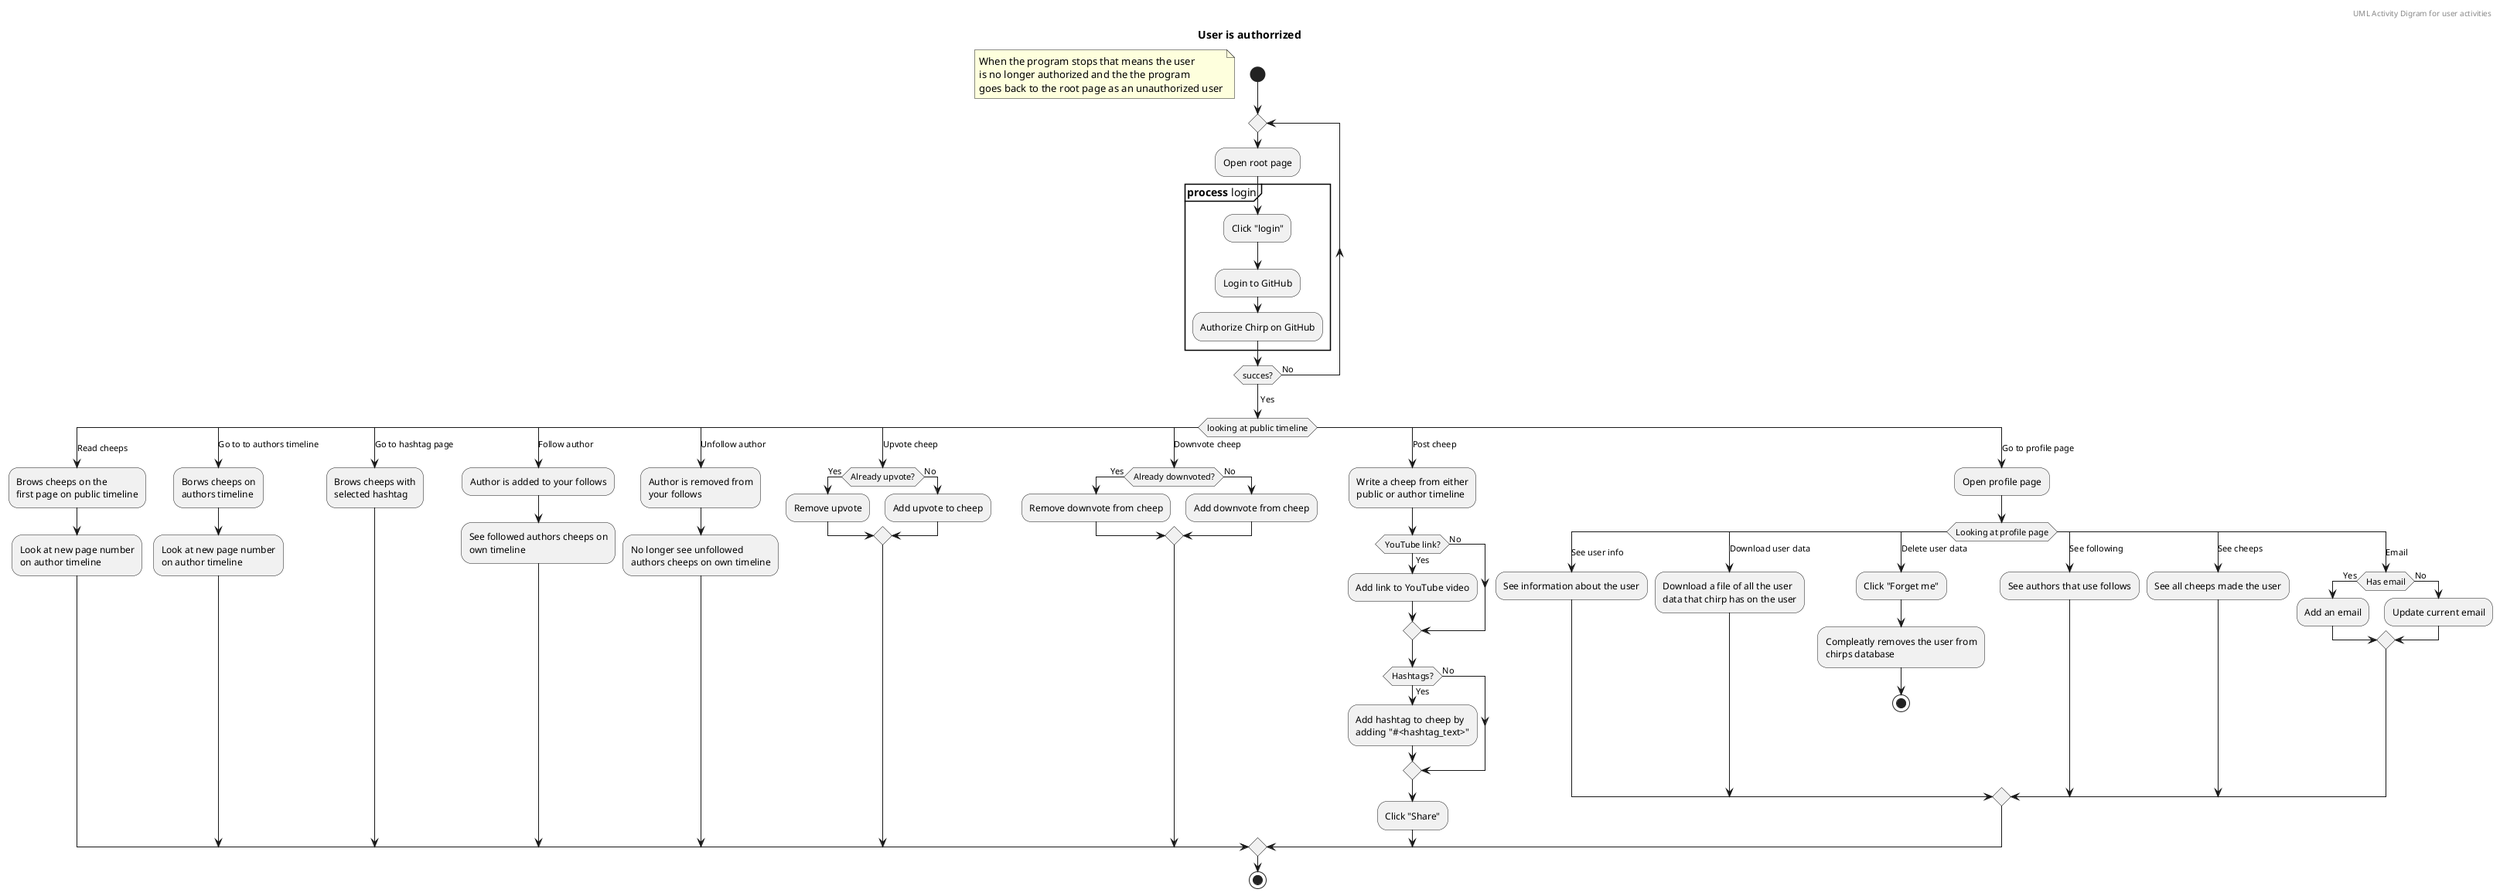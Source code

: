 @startuml user_activities_digram_authorized
header UML Activity Digram for user activities
title User is authorrized
start
floating note left: When the program stops that means the user\nis no longer authorized and the the program\ngoes back to the root page as an unauthorized user
repeat
    :Open root page;
    partition "**process** login" {
        :Click "login";
        :Login to GitHub;
        :Authorize Chirp on GitHub;
}
repeat while (succes?) is (No)
->Yes;
switch (looking at public timeline)
case (Read cheeps)
    :Brows cheeps on the
    first page on public timeline;
    :Look at new page number
    on author timeline;
case (Go to to authors timeline)
    :Borws cheeps on 
    authors timeline;
    :Look at new page number 
    on author timeline;
case (Go to hashtag page)
    :Brows cheeps with 
    selected hashtag;
case (Follow author)
    :Author is added to your follows;
    :See followed authors cheeps on
    own timeline;
case (Unfollow author)
    :Author is removed from
    your follows;
    :No longer see unfollowed
    authors cheeps on own timeline;
case (Upvote cheep)
    if (Already upvote?) then (Yes)
        :Remove upvote;
    else (No)
        :Add upvote to cheep;
    endif
case (Downvote cheep)
    if (Already downvoted?) then (Yes)
        :Remove downvote from cheep;
    else (No)
        :Add downvote from cheep;
    endif
case (Post cheep)
    :Write a cheep from either
    public or author timeline;
    if (YouTube link?) then (Yes)
        :Add link to YouTube video;
    else (No)
    endif
    if (Hashtags?) then (Yes)
        :Add hashtag to cheep by 
        adding "#<hashtag_text>";
    else (No)
    endif
    :Click "Share";
case (Go to profile page)
    :Open profile page;
    switch (Looking at profile page)
    case (See user info)
        :See information about the user;
    case (Download user data)
        :Download a file of all the user
        data that chirp has on the user;
    case (Delete user data)
        :Click "Forget me";
        :Compleatly removes the user from
        chirps database;
        stop
    case (See following)
        :See authors that use follows;
    case (See cheeps)
        :See all cheeps made the user;
    case (Email)
        if (Has email) then (Yes)
            :Add an email;
        else (No)
            :Update current email;
        endif
    endswitch
endswitch
stop
@enduml